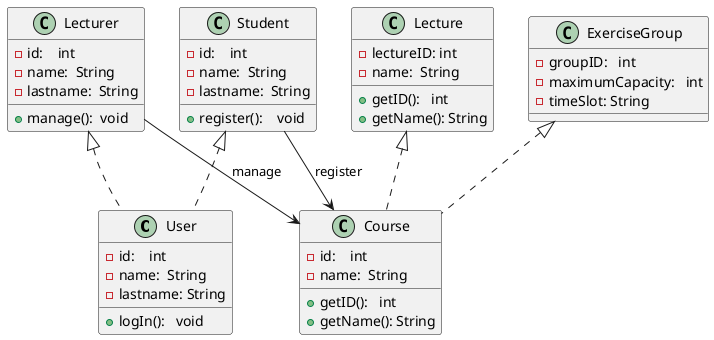@startuml
'https://plantuml.com/class-diagram

class User {
    -id:    int
    -name:  String
    -lastname: String
    +logIn():   void
}
class Course{
    -id:    int
    -name:  String
    +getID():   int
    +getName(): String
}
class Student{
    -id:    int
    -name:  String
    -lastname:  String
    +register():    void
}
class Lecturer{
    -id:    int
    -name:  String
    -lastname:  String
    +manage():  void
}
class ExerciseGroup{
    -groupID:   int
    -maximumCapacity:   int
    -timeSlot: String
}
class Lecture{
    -lectureID: int
    -name:  String
    +getID():   int
    +getName(): String
}

Student <|.. User
Lecturer <|.. User
Lecture <|.. Course
ExerciseGroup <|.. Course
Student -->  Course : register
Lecturer --> Course : manage



@enduml